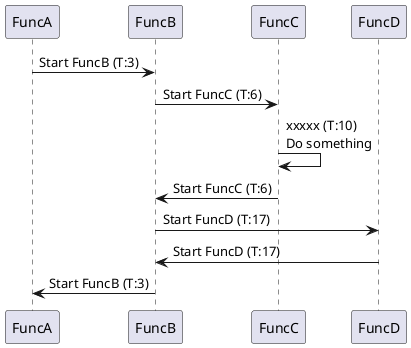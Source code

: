 @startuml
FuncA -> FuncB : Start FuncB (T:3)
FuncB -> FuncC : Start FuncC (T:6)
FuncC -> FuncC : xxxxx (T:10)\nDo something
FuncB <- FuncC : Start FuncC (T:6)
FuncB -> FuncD : Start FuncD (T:17)
FuncB <- FuncD : Start FuncD (T:17)
FuncA <- FuncB : Start FuncB (T:3)
@enduml
